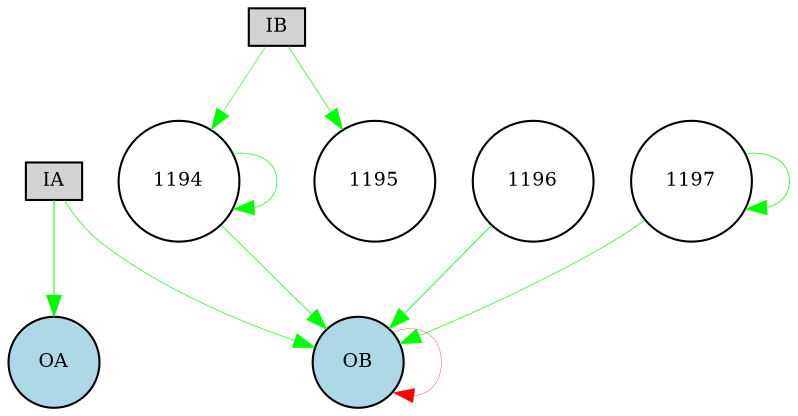 digraph {
	node [fontsize=9 height=0.2 shape=circle width=0.2]
	IA [fillcolor=lightgray shape=box style=filled]
	IB [fillcolor=lightgray shape=box style=filled]
	OA [fillcolor=lightblue style=filled]
	OB [fillcolor=lightblue style=filled]
	1194 [fillcolor=white style=filled]
	1196 [fillcolor=white style=filled]
	1197 [fillcolor=white style=filled]
	IB -> 1194 [color=green penwidth=0.2535876324969758 style=solid]
	IB -> 1195 [color=green penwidth=0.3136160475618647 style=solid]
	1194 -> OB [color=green penwidth=0.3483869399384545 style=solid]
	1196 -> OB [color=green penwidth=0.38348656052506924 style=solid]
	1197 -> OB [color=green penwidth=0.31243325090759344 style=solid]
	IA -> OA [color=green penwidth=0.48653395836374735 style=solid]
	IA -> OB [color=green penwidth=0.3088726059345618 style=solid]
	OB -> OB [color=red penwidth=0.15279132524054867 style=solid]
	1194 -> 1194 [color=green penwidth=0.2990636607241315 style=solid]
	1197 -> 1197 [color=green penwidth=0.33757848799748863 style=solid]
}
